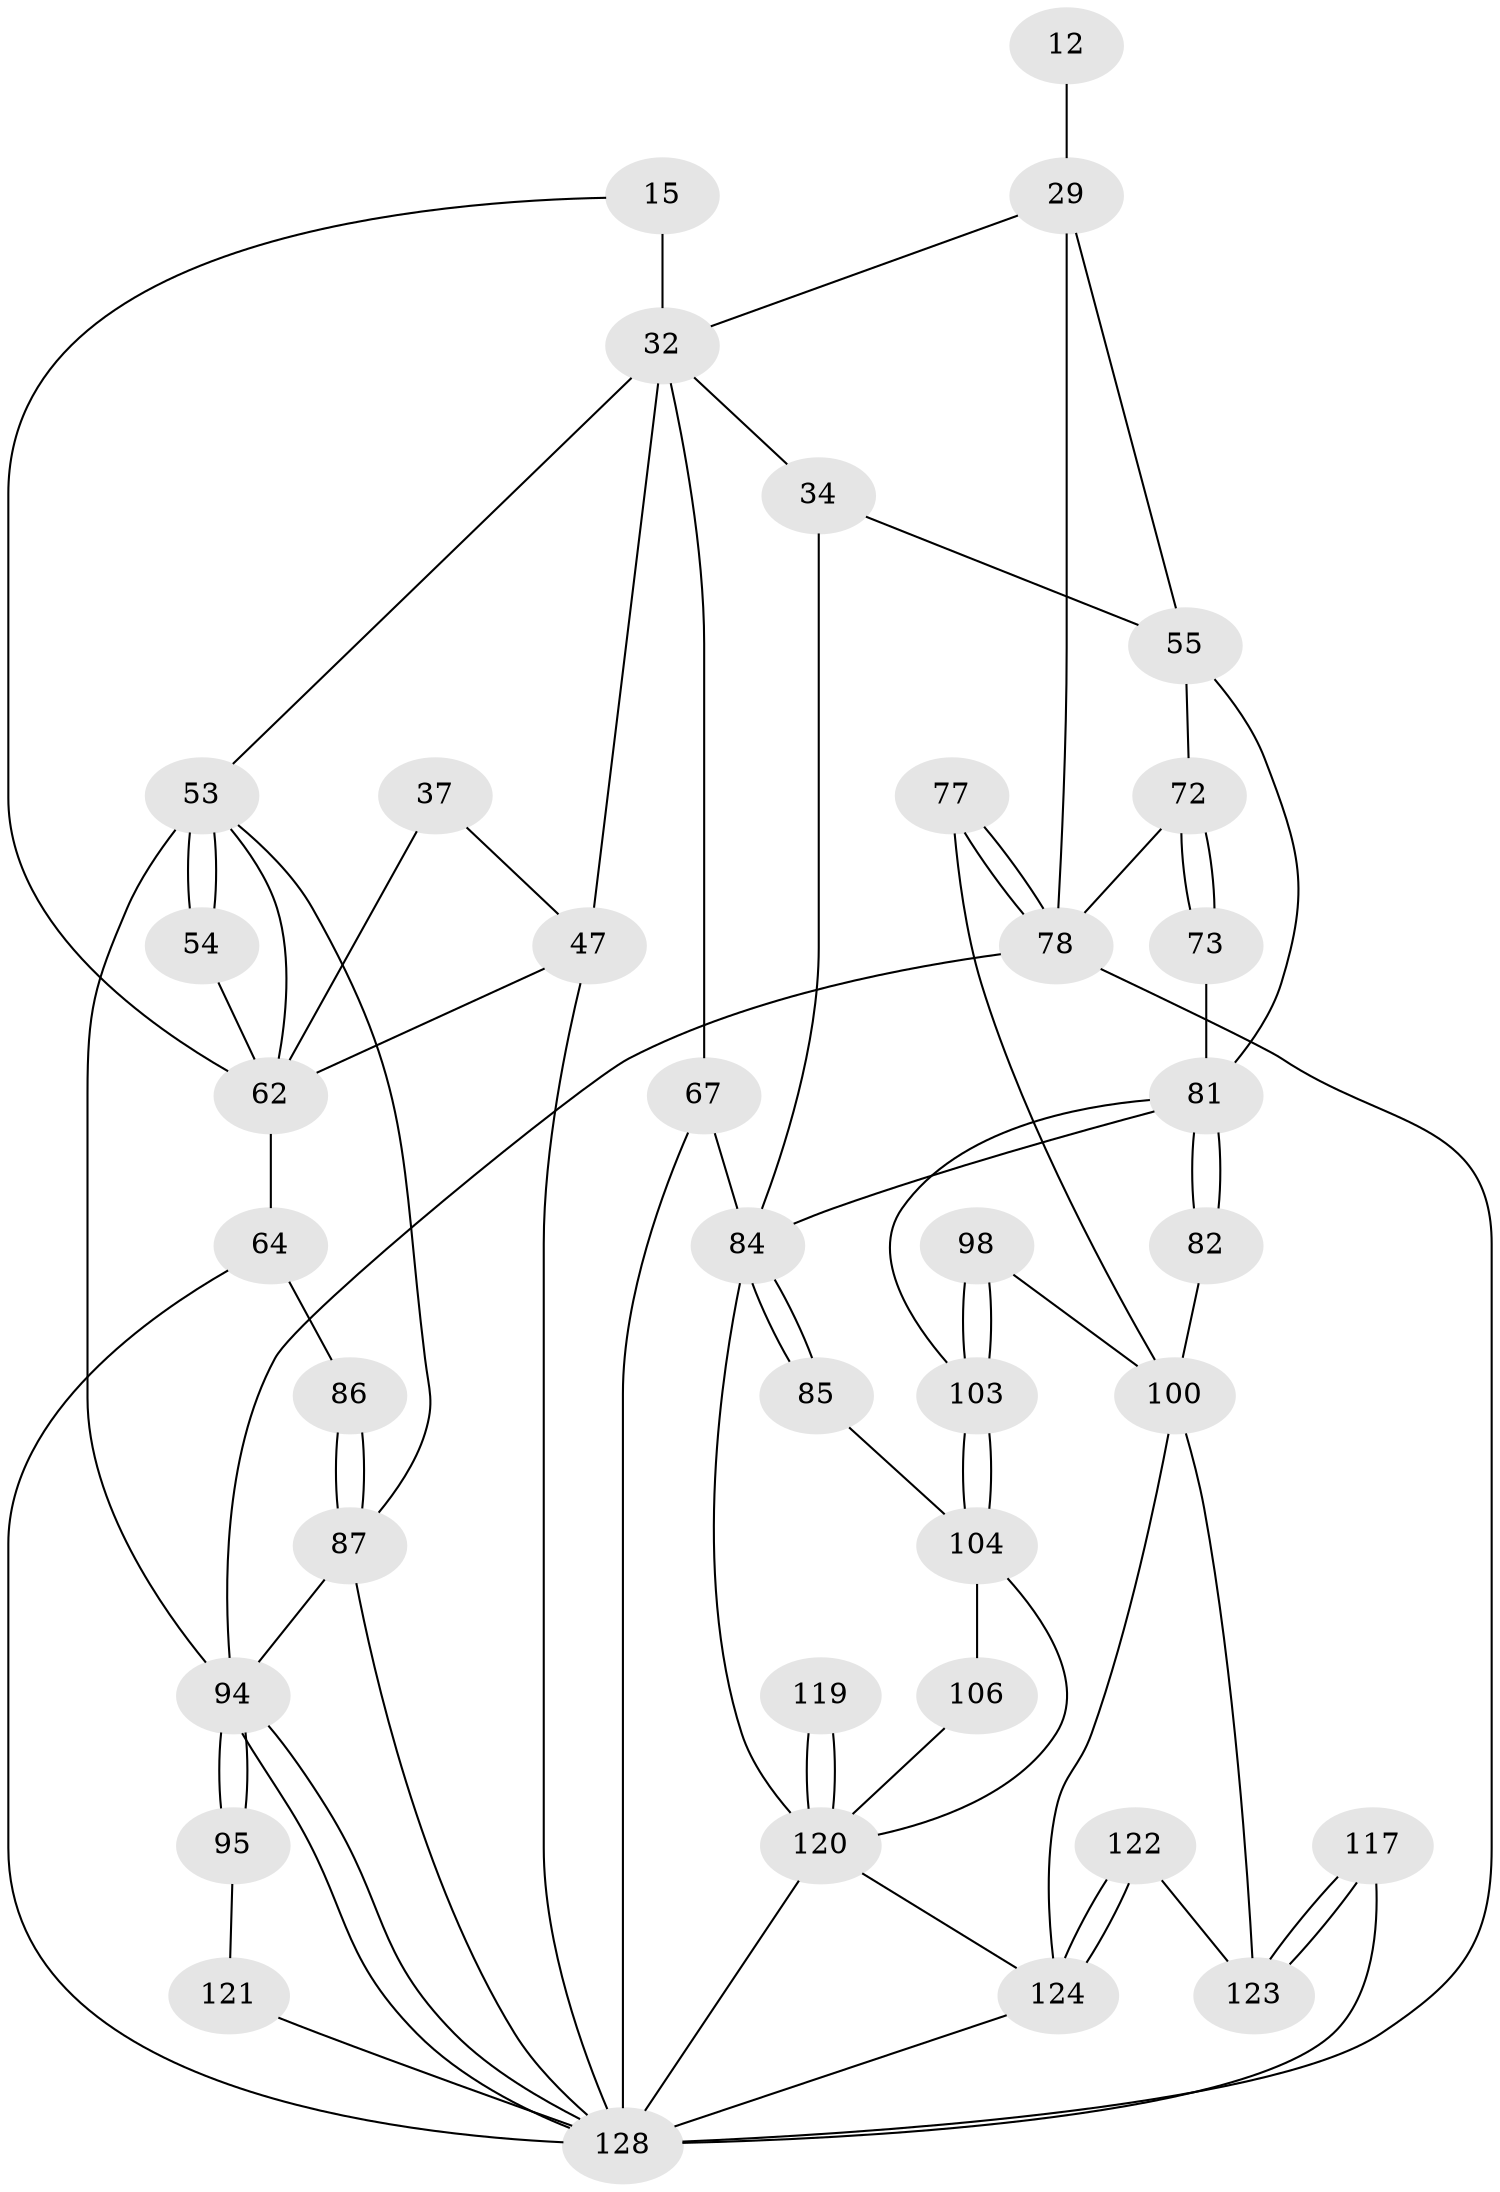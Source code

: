 // original degree distribution, {3: 0.0234375, 5: 0.5703125, 4: 0.203125, 6: 0.203125}
// Generated by graph-tools (version 1.1) at 2025/04/03/04/25 22:04:42]
// undirected, 38 vertices, 78 edges
graph export_dot {
graph [start="1"]
  node [color=gray90,style=filled];
  12 [pos="+0.35245571587856694+0"];
  15 [pos="+0.6067264512937823+0.17528513799687814",super="+14"];
  29 [pos="+0+0.26884704455935965",super="+21+23"];
  32 [pos="+0.5421797076025888+0.3227947573865398",super="+24+25+10"];
  34 [pos="+0.22397348167243408+0.367245089125824",super="+33"];
  37 [pos="+0.7077124746147392+0.2799479616855961",super="+30"];
  47 [pos="+0.6151450973016908+0.41323413070226656",super="+31+46"];
  53 [pos="+0.9033983727824203+0.4936079227646348",super="+45+41+40"];
  54 [pos="+0.817675323688709+0.44085949430759713",super="+52"];
  55 [pos="+0.12326606812716577+0.5119333644690449",super="+28"];
  62 [pos="+0.6946958019358312+0.5068620833033237",super="+51+50"];
  64 [pos="+0.6608642874409504+0.5708039495770811",super="+63"];
  67 [pos="+0.48127471436850855+0.6054269080287784",super="+49+38"];
  72 [pos="+0+0.5396711302881215",super="+57+56"];
  73 [pos="+0.026954513354501775+0.552967202508817"];
  77 [pos="+0+0.7591758621863803"];
  78 [pos="+0+1",super="+6+71"];
  81 [pos="+0.11019529160269087+0.6639401107793964",super="+60+61+74"];
  82 [pos="+0.10600871548529375+0.6638035189025636"];
  84 [pos="+0.42640194423657046+0.6700949638330539",super="+68+69+59"];
  85 [pos="+0.2534538437185739+0.5769289476005561"];
  86 [pos="+0.8056601812000134+0.6204793284069695",super="+76"];
  87 [pos="+0.7915532777975345+0.7867083404585709",super="+80"];
  94 [pos="+1+1",super="+5+79"];
  95 [pos="+1+1"];
  98 [pos="+0.18590514146823428+0.8051073975093116"];
  100 [pos="+0.03385320181760177+0.8120171864088066",super="+83+99"];
  103 [pos="+0.18604382996747462+0.804995270856148",super="+89+90"];
  104 [pos="+0.28827209412573024+0.7866296777911735",super="+97"];
  106 [pos="+0.30835370723265154+0.8131308799199256",super="+105"];
  117 [pos="+0+1"];
  119 [pos="+0.4406016738340551+1"];
  120 [pos="+0.417919006058454+1",super="+110+109+115+114"];
  121 [pos="+0.7807288940915041+0.9350664420269763"];
  122 [pos="+0.14897012123782127+0.9414913096634818"];
  123 [pos="+0.11181332184872825+0.9523784950311475",super="+116"];
  124 [pos="+0.1912629859653138+1",super="+111+112"];
  128 [pos="+0.746307238193961+1",super="+125+126+118+127+93"];
  12 -- 29 [weight=3];
  15 -- 32 [weight=3];
  15 -- 62;
  29 -- 78 [weight=3];
  29 -- 55 [weight=2];
  29 -- 32;
  32 -- 67;
  32 -- 34;
  32 -- 53;
  32 -- 47;
  34 -- 84 [weight=2];
  34 -- 55;
  37 -- 47 [weight=2];
  37 -- 62 [weight=2];
  47 -- 62;
  47 -- 128;
  53 -- 54 [weight=2];
  53 -- 54;
  53 -- 94 [weight=3];
  53 -- 62;
  53 -- 87;
  54 -- 62 [weight=3];
  55 -- 72 [weight=2];
  55 -- 81;
  62 -- 64;
  64 -- 86 [weight=2];
  64 -- 128;
  67 -- 84 [weight=2];
  67 -- 128 [weight=2];
  72 -- 73 [weight=2];
  72 -- 73;
  72 -- 78;
  73 -- 81;
  77 -- 78 [weight=2];
  77 -- 78;
  77 -- 100;
  78 -- 94 [weight=2];
  78 -- 128;
  81 -- 82 [weight=2];
  81 -- 82;
  81 -- 103;
  81 -- 84;
  82 -- 100;
  84 -- 85 [weight=2];
  84 -- 85;
  84 -- 120;
  85 -- 104;
  86 -- 87 [weight=2];
  86 -- 87;
  87 -- 94;
  87 -- 128;
  94 -- 95 [weight=2];
  94 -- 95;
  94 -- 128;
  94 -- 128;
  95 -- 121;
  98 -- 103 [weight=2];
  98 -- 103;
  98 -- 100;
  100 -- 123;
  100 -- 124;
  103 -- 104 [weight=2];
  103 -- 104;
  104 -- 106;
  104 -- 120;
  106 -- 120 [weight=3];
  117 -- 123 [weight=2];
  117 -- 123;
  117 -- 128;
  119 -- 120 [weight=3];
  119 -- 120;
  120 -- 124;
  120 -- 128 [weight=3];
  121 -- 128 [weight=2];
  122 -- 123;
  122 -- 124 [weight=2];
  122 -- 124;
  124 -- 128;
}
